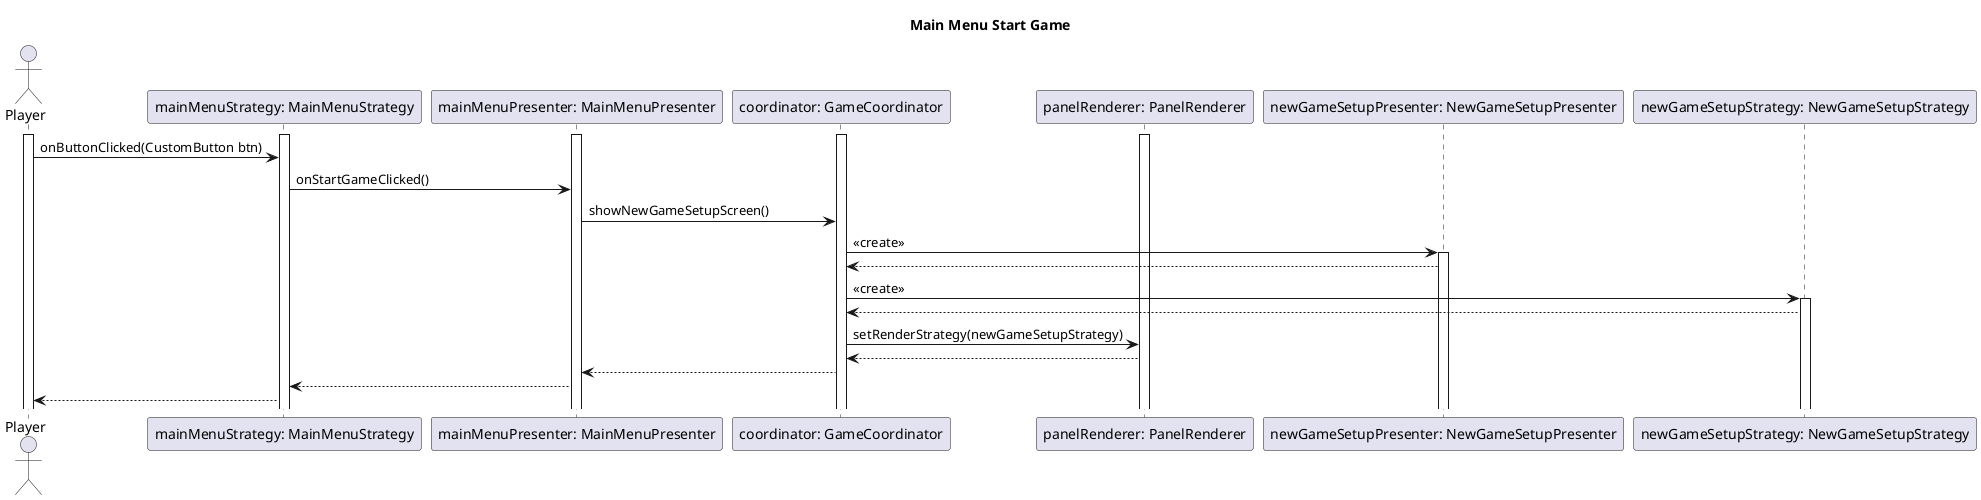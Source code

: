 @startuml StartGame

title Main Menu Start Game

actor "Player" as P
participant "mainMenuStrategy: MainMenuStrategy" as mms
participant "mainMenuPresenter: MainMenuPresenter" as mmp

participant "coordinator: GameCoordinator" as Coordinator
participant "panelRenderer: PanelRenderer" as Panelrenderer

activate P
activate mms
activate mmp
activate Coordinator
activate Panelrenderer

P->mms :onButtonClicked(CustomButton btn)
mms->mmp : onStartGameClicked()
mmp->Coordinator : showNewGameSetupScreen()

participant "newGameSetupPresenter: NewGameSetupPresenter" as ngsp
participant "newGameSetupStrategy: NewGameSetupStrategy" as ngss

Coordinator->ngsp:<<create>>
activate ngsp
ngsp-->Coordinator
Coordinator->ngss:<<create>>
activate ngss
ngss-->Coordinator

Coordinator->Panelrenderer:setRenderStrategy(newGameSetupStrategy)
Panelrenderer-->Coordinator
Coordinator-->mmp
mmp-->mms
mms-->P

@enduml